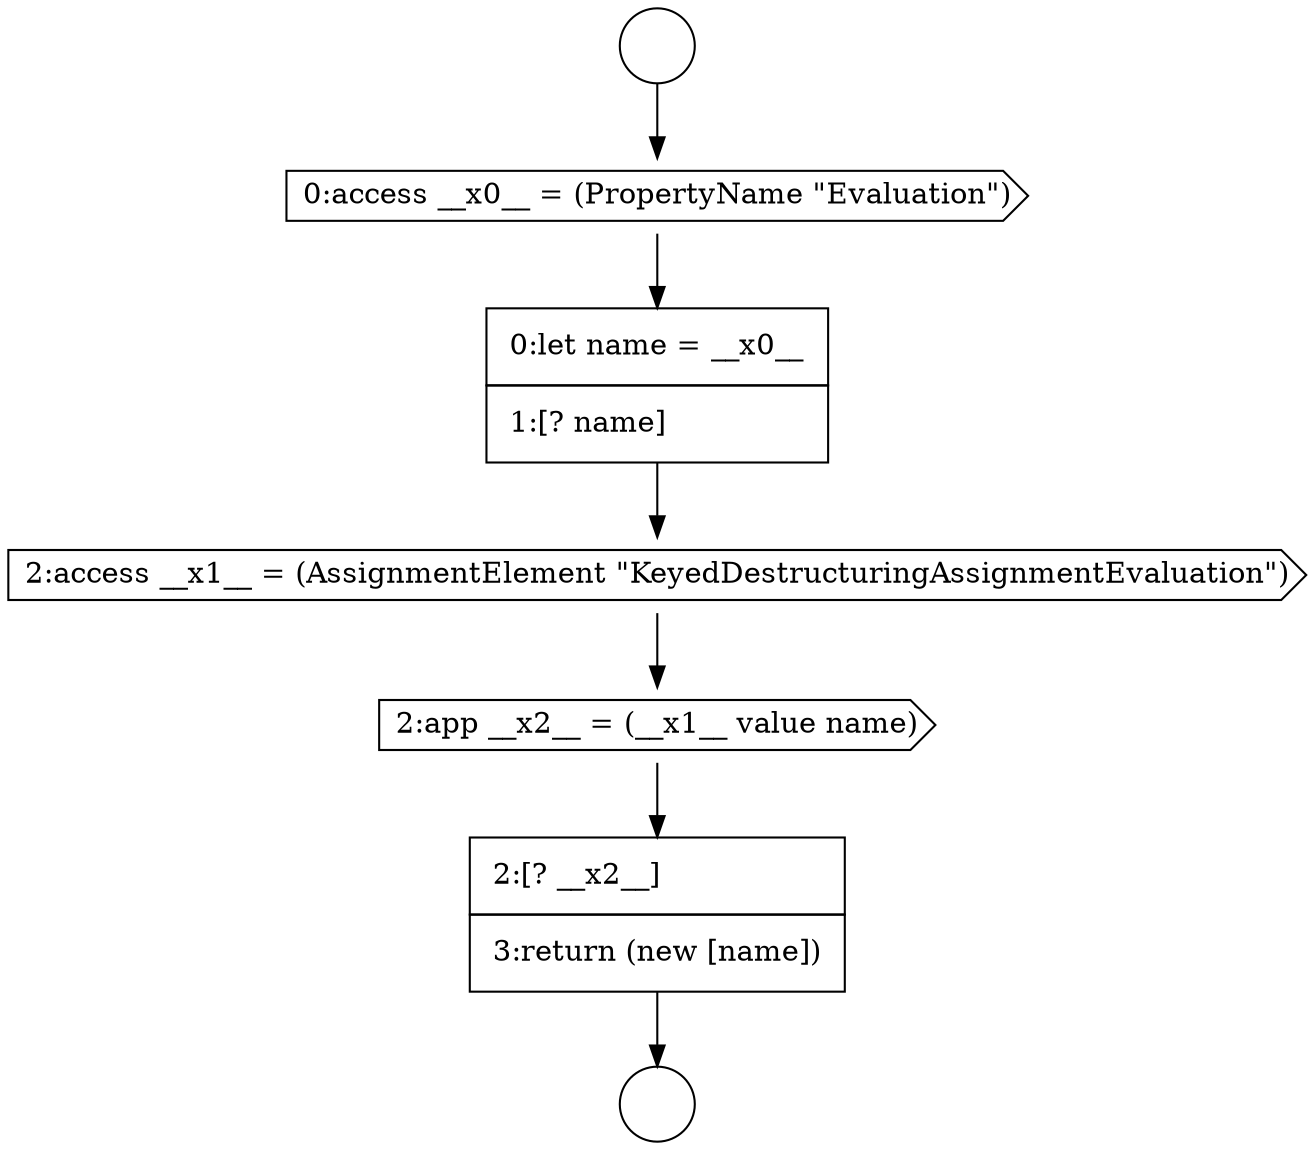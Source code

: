 digraph {
  node5252 [shape=cds, label=<<font color="black">2:access __x1__ = (AssignmentElement &quot;KeyedDestructuringAssignmentEvaluation&quot;)</font>> color="black" fillcolor="white" style=filled]
  node5253 [shape=cds, label=<<font color="black">2:app __x2__ = (__x1__ value name)</font>> color="black" fillcolor="white" style=filled]
  node5249 [shape=circle label=" " color="black" fillcolor="white" style=filled]
  node5250 [shape=cds, label=<<font color="black">0:access __x0__ = (PropertyName &quot;Evaluation&quot;)</font>> color="black" fillcolor="white" style=filled]
  node5251 [shape=none, margin=0, label=<<font color="black">
    <table border="0" cellborder="1" cellspacing="0" cellpadding="10">
      <tr><td align="left">0:let name = __x0__</td></tr>
      <tr><td align="left">1:[? name]</td></tr>
    </table>
  </font>> color="black" fillcolor="white" style=filled]
  node5254 [shape=none, margin=0, label=<<font color="black">
    <table border="0" cellborder="1" cellspacing="0" cellpadding="10">
      <tr><td align="left">2:[? __x2__]</td></tr>
      <tr><td align="left">3:return (new [name])</td></tr>
    </table>
  </font>> color="black" fillcolor="white" style=filled]
  node5248 [shape=circle label=" " color="black" fillcolor="white" style=filled]
  node5253 -> node5254 [ color="black"]
  node5254 -> node5249 [ color="black"]
  node5252 -> node5253 [ color="black"]
  node5248 -> node5250 [ color="black"]
  node5250 -> node5251 [ color="black"]
  node5251 -> node5252 [ color="black"]
}
